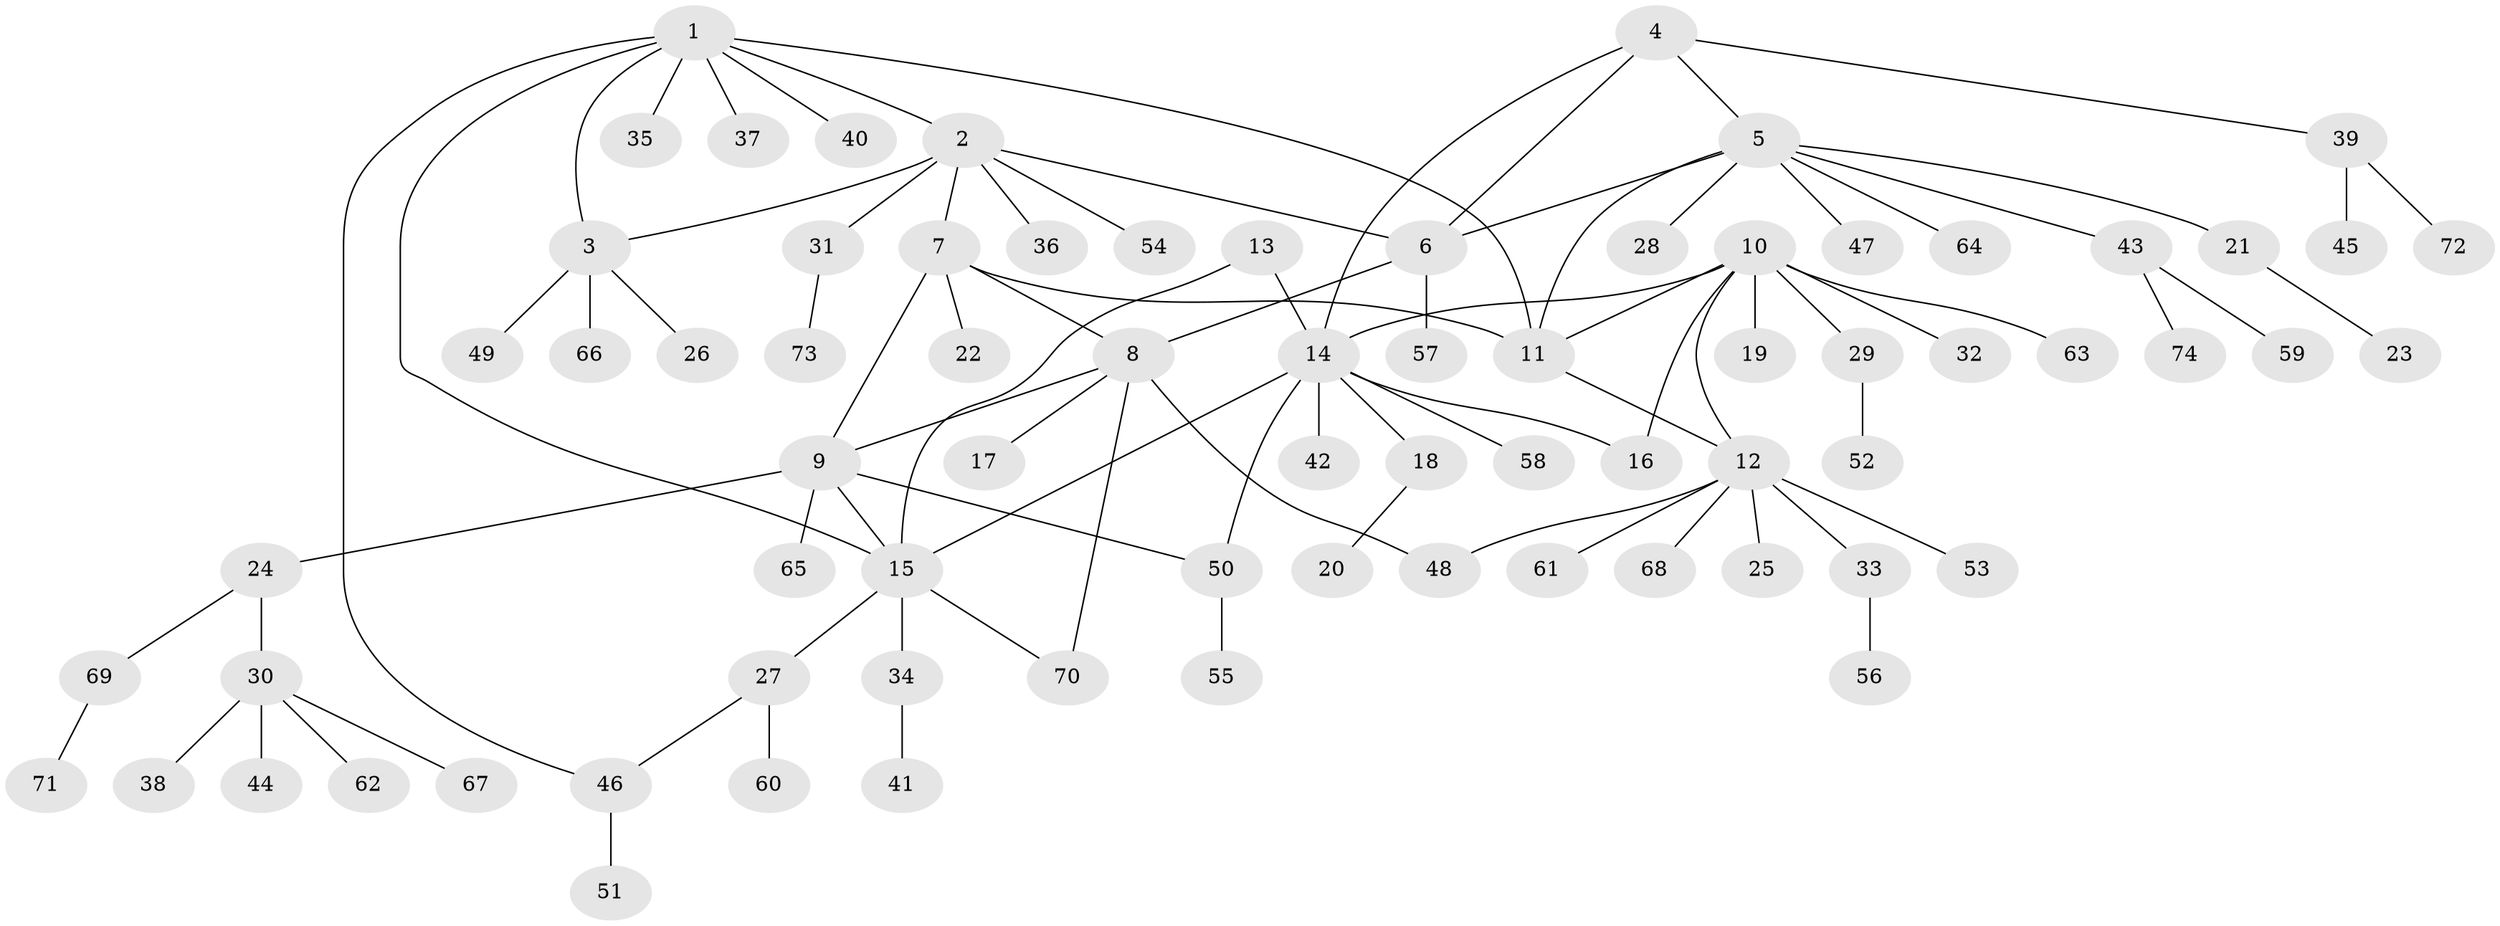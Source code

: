// Generated by graph-tools (version 1.1) at 2025/15/03/09/25 04:15:55]
// undirected, 74 vertices, 89 edges
graph export_dot {
graph [start="1"]
  node [color=gray90,style=filled];
  1;
  2;
  3;
  4;
  5;
  6;
  7;
  8;
  9;
  10;
  11;
  12;
  13;
  14;
  15;
  16;
  17;
  18;
  19;
  20;
  21;
  22;
  23;
  24;
  25;
  26;
  27;
  28;
  29;
  30;
  31;
  32;
  33;
  34;
  35;
  36;
  37;
  38;
  39;
  40;
  41;
  42;
  43;
  44;
  45;
  46;
  47;
  48;
  49;
  50;
  51;
  52;
  53;
  54;
  55;
  56;
  57;
  58;
  59;
  60;
  61;
  62;
  63;
  64;
  65;
  66;
  67;
  68;
  69;
  70;
  71;
  72;
  73;
  74;
  1 -- 2;
  1 -- 3;
  1 -- 11;
  1 -- 15;
  1 -- 35;
  1 -- 37;
  1 -- 40;
  1 -- 46;
  2 -- 3;
  2 -- 6;
  2 -- 7;
  2 -- 31;
  2 -- 36;
  2 -- 54;
  3 -- 26;
  3 -- 49;
  3 -- 66;
  4 -- 5;
  4 -- 6;
  4 -- 14;
  4 -- 39;
  5 -- 6;
  5 -- 11;
  5 -- 21;
  5 -- 28;
  5 -- 43;
  5 -- 47;
  5 -- 64;
  6 -- 8;
  6 -- 57;
  7 -- 8;
  7 -- 9;
  7 -- 11;
  7 -- 22;
  8 -- 9;
  8 -- 17;
  8 -- 48;
  8 -- 70;
  9 -- 15;
  9 -- 24;
  9 -- 50;
  9 -- 65;
  10 -- 11;
  10 -- 12;
  10 -- 14;
  10 -- 16;
  10 -- 19;
  10 -- 29;
  10 -- 32;
  10 -- 63;
  11 -- 12;
  12 -- 25;
  12 -- 33;
  12 -- 48;
  12 -- 53;
  12 -- 61;
  12 -- 68;
  13 -- 14;
  13 -- 15;
  14 -- 15;
  14 -- 16;
  14 -- 18;
  14 -- 42;
  14 -- 50;
  14 -- 58;
  15 -- 27;
  15 -- 34;
  15 -- 70;
  18 -- 20;
  21 -- 23;
  24 -- 30;
  24 -- 69;
  27 -- 46;
  27 -- 60;
  29 -- 52;
  30 -- 38;
  30 -- 44;
  30 -- 62;
  30 -- 67;
  31 -- 73;
  33 -- 56;
  34 -- 41;
  39 -- 45;
  39 -- 72;
  43 -- 59;
  43 -- 74;
  46 -- 51;
  50 -- 55;
  69 -- 71;
}
